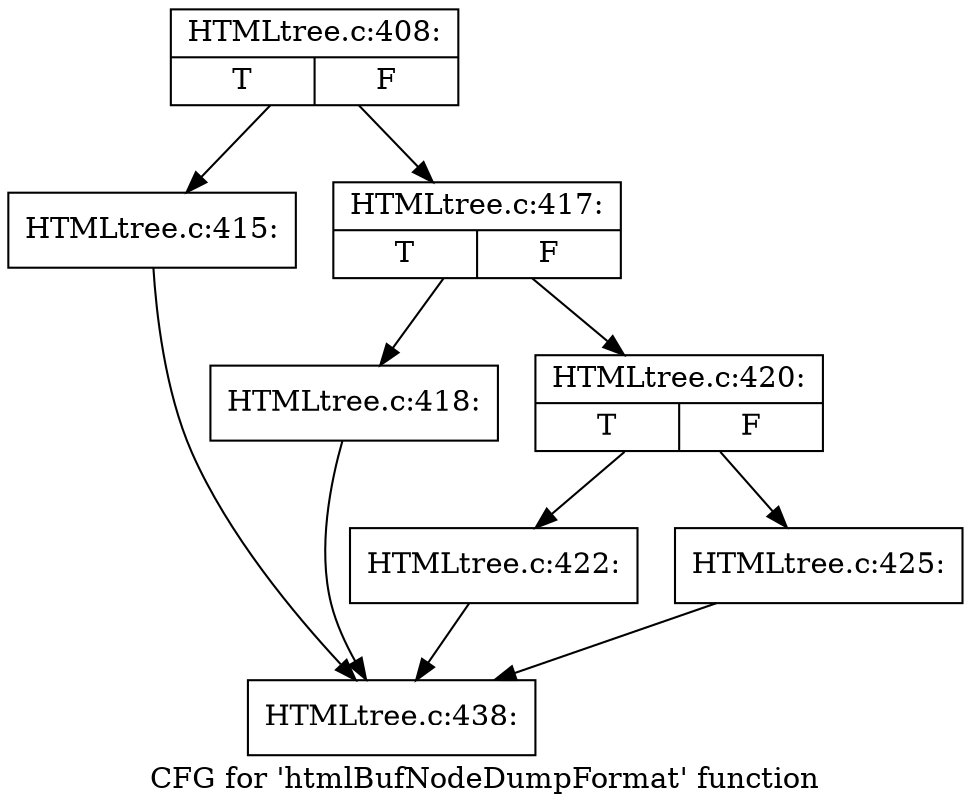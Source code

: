 digraph "CFG for 'htmlBufNodeDumpFormat' function" {
	label="CFG for 'htmlBufNodeDumpFormat' function";

	Node0x4356580 [shape=record,label="{HTMLtree.c:408:|{<s0>T|<s1>F}}"];
	Node0x4356580 -> Node0x4370c40;
	Node0x4356580 -> Node0x4370c90;
	Node0x4370c40 [shape=record,label="{HTMLtree.c:415:}"];
	Node0x4370c40 -> Node0x4357280;
	Node0x4370c90 [shape=record,label="{HTMLtree.c:417:|{<s0>T|<s1>F}}"];
	Node0x4370c90 -> Node0x4371260;
	Node0x4370c90 -> Node0x43712b0;
	Node0x4371260 [shape=record,label="{HTMLtree.c:418:}"];
	Node0x4371260 -> Node0x4357280;
	Node0x43712b0 [shape=record,label="{HTMLtree.c:420:|{<s0>T|<s1>F}}"];
	Node0x43712b0 -> Node0x4371c60;
	Node0x43712b0 -> Node0x4371cb0;
	Node0x4371c60 [shape=record,label="{HTMLtree.c:422:}"];
	Node0x4371c60 -> Node0x4357280;
	Node0x4371cb0 [shape=record,label="{HTMLtree.c:425:}"];
	Node0x4371cb0 -> Node0x4357280;
	Node0x4357280 [shape=record,label="{HTMLtree.c:438:}"];
}
